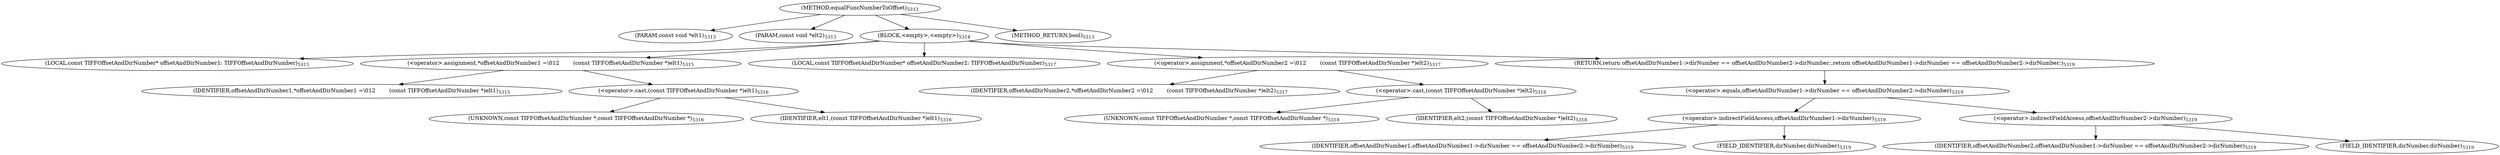 digraph "equalFuncNumberToOffset" {  
"91719" [label = <(METHOD,equalFuncNumberToOffset)<SUB>5313</SUB>> ]
"91720" [label = <(PARAM,const void *elt1)<SUB>5313</SUB>> ]
"91721" [label = <(PARAM,const void *elt2)<SUB>5313</SUB>> ]
"91722" [label = <(BLOCK,&lt;empty&gt;,&lt;empty&gt;)<SUB>5314</SUB>> ]
"91723" [label = <(LOCAL,const TIFFOffsetAndDirNumber* offsetAndDirNumber1: TIFFOffsetAndDirNumber)<SUB>5315</SUB>> ]
"91724" [label = <(&lt;operator&gt;.assignment,*offsetAndDirNumber1 =\012        (const TIFFOffsetAndDirNumber *)elt1)<SUB>5315</SUB>> ]
"91725" [label = <(IDENTIFIER,offsetAndDirNumber1,*offsetAndDirNumber1 =\012        (const TIFFOffsetAndDirNumber *)elt1)<SUB>5315</SUB>> ]
"91726" [label = <(&lt;operator&gt;.cast,(const TIFFOffsetAndDirNumber *)elt1)<SUB>5316</SUB>> ]
"91727" [label = <(UNKNOWN,const TIFFOffsetAndDirNumber *,const TIFFOffsetAndDirNumber *)<SUB>5316</SUB>> ]
"91728" [label = <(IDENTIFIER,elt1,(const TIFFOffsetAndDirNumber *)elt1)<SUB>5316</SUB>> ]
"91729" [label = <(LOCAL,const TIFFOffsetAndDirNumber* offsetAndDirNumber2: TIFFOffsetAndDirNumber)<SUB>5317</SUB>> ]
"91730" [label = <(&lt;operator&gt;.assignment,*offsetAndDirNumber2 =\012        (const TIFFOffsetAndDirNumber *)elt2)<SUB>5317</SUB>> ]
"91731" [label = <(IDENTIFIER,offsetAndDirNumber2,*offsetAndDirNumber2 =\012        (const TIFFOffsetAndDirNumber *)elt2)<SUB>5317</SUB>> ]
"91732" [label = <(&lt;operator&gt;.cast,(const TIFFOffsetAndDirNumber *)elt2)<SUB>5318</SUB>> ]
"91733" [label = <(UNKNOWN,const TIFFOffsetAndDirNumber *,const TIFFOffsetAndDirNumber *)<SUB>5318</SUB>> ]
"91734" [label = <(IDENTIFIER,elt2,(const TIFFOffsetAndDirNumber *)elt2)<SUB>5318</SUB>> ]
"91735" [label = <(RETURN,return offsetAndDirNumber1-&gt;dirNumber == offsetAndDirNumber2-&gt;dirNumber;,return offsetAndDirNumber1-&gt;dirNumber == offsetAndDirNumber2-&gt;dirNumber;)<SUB>5319</SUB>> ]
"91736" [label = <(&lt;operator&gt;.equals,offsetAndDirNumber1-&gt;dirNumber == offsetAndDirNumber2-&gt;dirNumber)<SUB>5319</SUB>> ]
"91737" [label = <(&lt;operator&gt;.indirectFieldAccess,offsetAndDirNumber1-&gt;dirNumber)<SUB>5319</SUB>> ]
"91738" [label = <(IDENTIFIER,offsetAndDirNumber1,offsetAndDirNumber1-&gt;dirNumber == offsetAndDirNumber2-&gt;dirNumber)<SUB>5319</SUB>> ]
"91739" [label = <(FIELD_IDENTIFIER,dirNumber,dirNumber)<SUB>5319</SUB>> ]
"91740" [label = <(&lt;operator&gt;.indirectFieldAccess,offsetAndDirNumber2-&gt;dirNumber)<SUB>5319</SUB>> ]
"91741" [label = <(IDENTIFIER,offsetAndDirNumber2,offsetAndDirNumber1-&gt;dirNumber == offsetAndDirNumber2-&gt;dirNumber)<SUB>5319</SUB>> ]
"91742" [label = <(FIELD_IDENTIFIER,dirNumber,dirNumber)<SUB>5319</SUB>> ]
"91743" [label = <(METHOD_RETURN,bool)<SUB>5313</SUB>> ]
  "91719" -> "91720" 
  "91719" -> "91721" 
  "91719" -> "91722" 
  "91719" -> "91743" 
  "91722" -> "91723" 
  "91722" -> "91724" 
  "91722" -> "91729" 
  "91722" -> "91730" 
  "91722" -> "91735" 
  "91724" -> "91725" 
  "91724" -> "91726" 
  "91726" -> "91727" 
  "91726" -> "91728" 
  "91730" -> "91731" 
  "91730" -> "91732" 
  "91732" -> "91733" 
  "91732" -> "91734" 
  "91735" -> "91736" 
  "91736" -> "91737" 
  "91736" -> "91740" 
  "91737" -> "91738" 
  "91737" -> "91739" 
  "91740" -> "91741" 
  "91740" -> "91742" 
}
